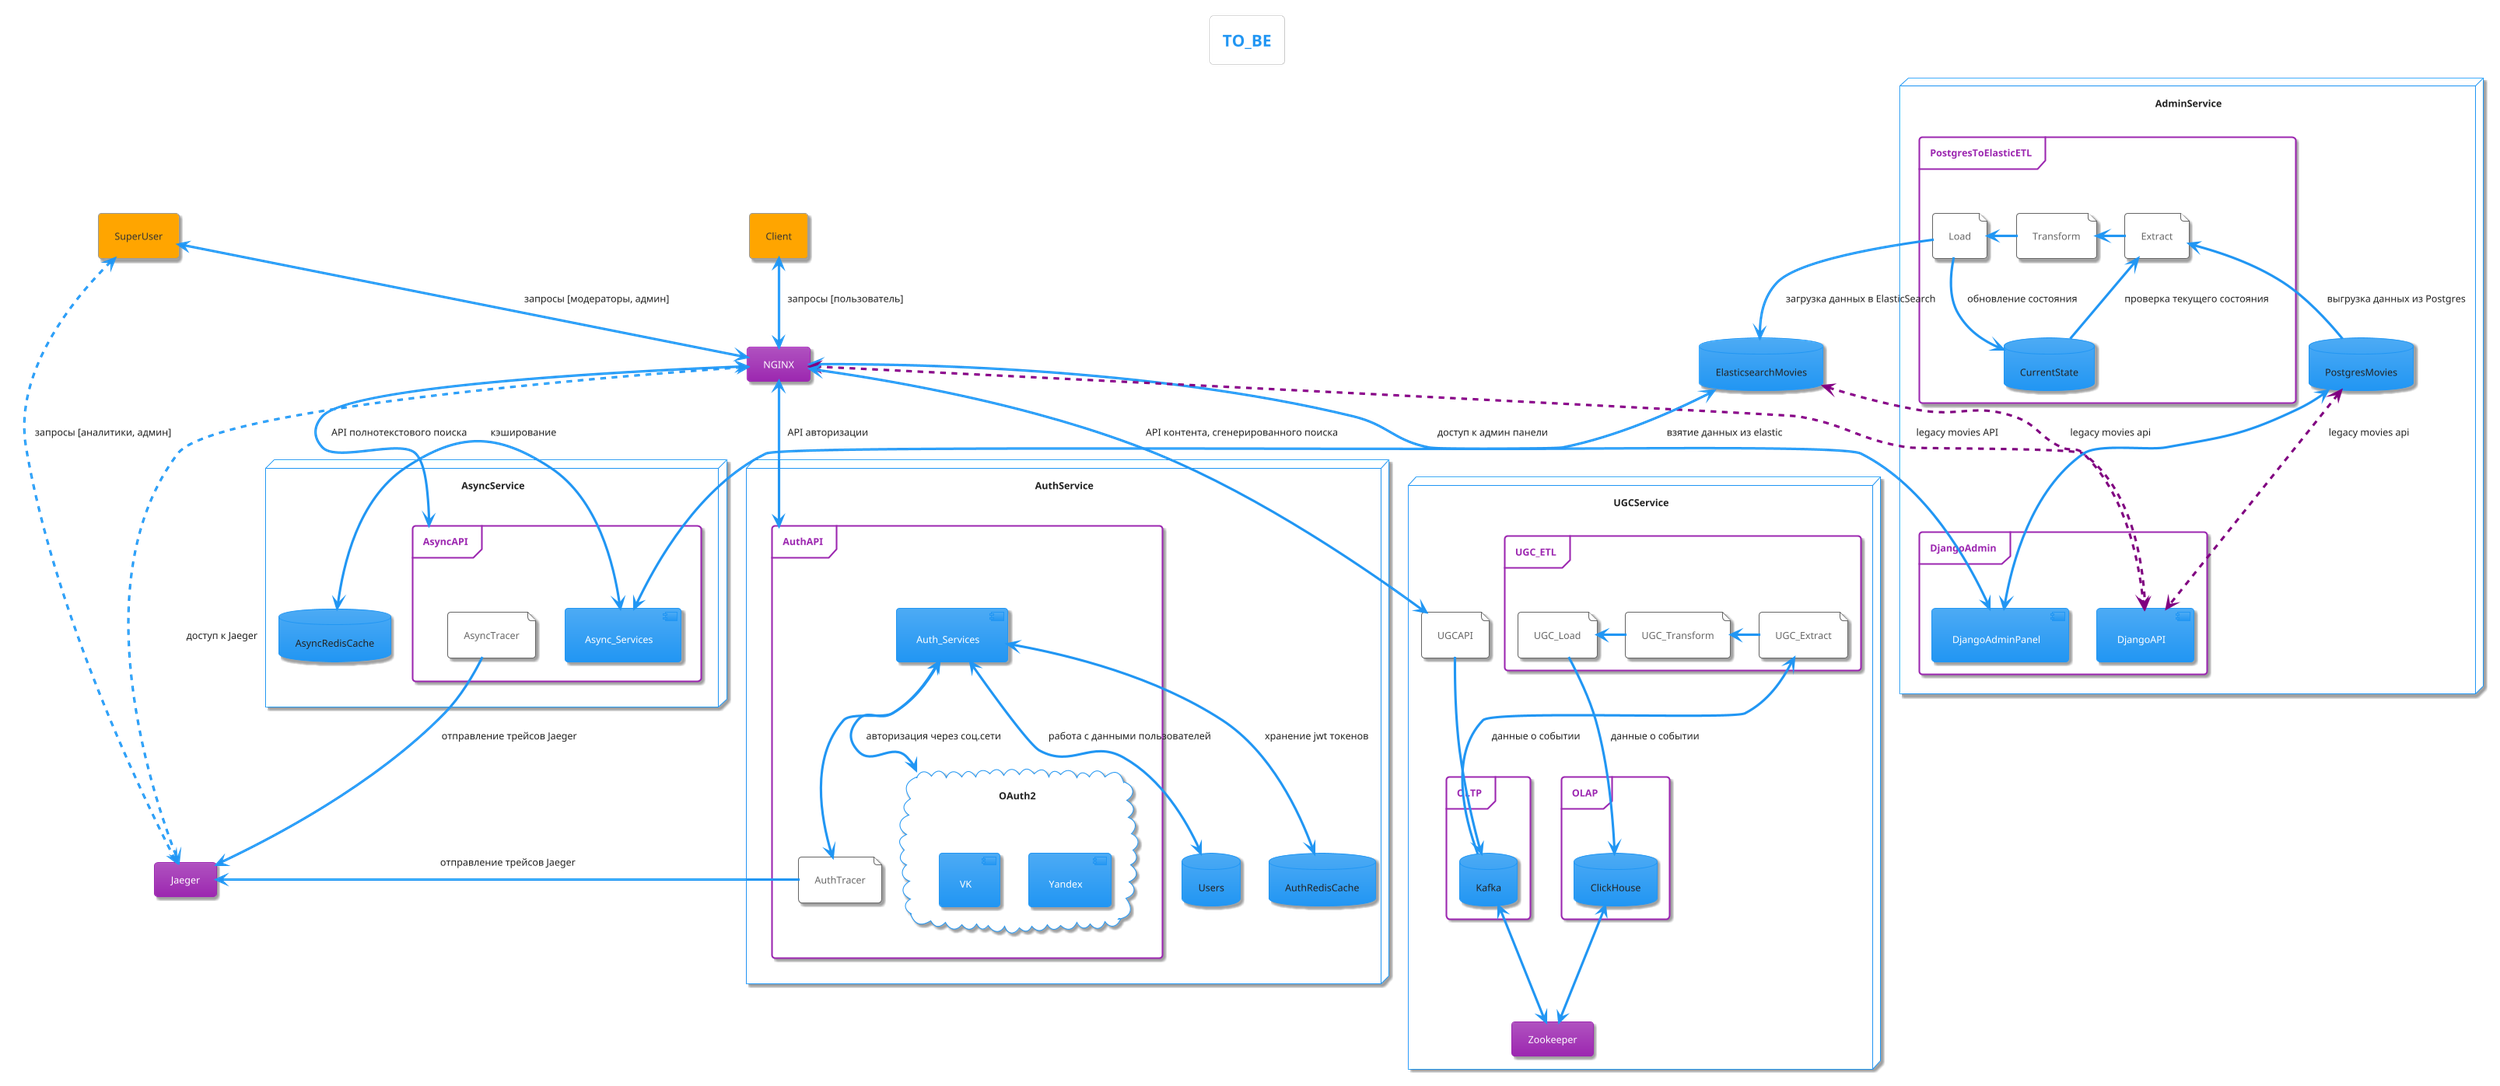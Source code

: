 @startuml to_be
!theme materia
skinparam componentStyle uml2

title TO_BE

agent Client
agent SuperUser
card NGINX
card Jaeger
database ElasticsearchMovies


node AdminService {
    frame DjangoAdmin {
        component DjangoAPI
        component DjangoAdminPanel
    }

    database PostgresMovies

    frame PostgresToElasticETL {
        database CurrentState
        file Extract
        file Transform
        file Load

        CurrentState -up-> Extract: проверка текущего состояния
        Load -> CurrentState: обновление состояния
        
        Extract -left-> Transform
        Transform -left-> Load
    }
}


node AsyncService {
    database AsyncRedisCache
    frame AsyncAPI {
        component Async_Services
        file AsyncTracer
    }

    Async_Services <-> AsyncRedisCache: кэширование
    AsyncTracer -> Jaeger: отправление трейсов Jaeger
}


node AuthService {
    database Users
    database AuthRedisCache
    frame AuthAPI {
        component Auth_Services
        file AuthTracer
        cloud OAuth2 {
            component Yandex
            component VK
        }
    }
    
    Auth_Services <--> Users: работа с данными пользователей
    Auth_Services <--> AuthTracer
    Auth_Services <--> OAuth2: авторизация через соц.сети
    Auth_Services <--> AuthRedisCache: хранение jwt токенов
    
    AuthTracer -> Jaeger: отправление трейсов Jaeger
}

node UGCService {
    card Zookeeper
    file UGCAPI

    frame OLTP {
        database Kafka
    }
    
    UGCAPI --> Kafka

    frame UGC_ETL{
        file UGC_Extract
        file UGC_Transform
        file UGC_Load
    }

    frame OLAP {
        database ClickHouse
    }

    Zookeeper <-up-> Kafka
    Zookeeper <-up-> ClickHouse

    Kafka -up-> UGC_Extract: данные о событии
    UGC_Extract -left-> UGC_Transform
    UGC_Transform -left-> UGC_Load
    UGC_Load --> ClickHouse: данные о событии

}

NGINX <-up-> Client: запросы [пользователь]
NGINX <-up-> SuperUser: запросы [модераторы, админ]
NGINX <--> DjangoAdminPanel: доступ к админ панели
NGINX <.[#Purple].> DjangoAPI: legacy movies API
NGINX <-> AsyncAPI: API полнотекстового поиска
NGINX <--> AuthAPI: API авторизации
NGINX <..> Jaeger: доступ к Jaeger
NGINX <-down-> UGCAPI: API контента, сгенерированного поиска

PostgresMovies -up-> Extract: выгрузка данных из Postgres
PostgresMovies <.[#Purple].> DjangoAPI: legacy movies api
PostgresMovies <--> DjangoAdminPanel

Load -> ElasticsearchMovies: загрузка данных в ElasticSearch
ElasticsearchMovies <--> Async_Services: взятие данных из elastic
ElasticsearchMovies <.[#Purple].> DjangoAPI: legacy movies api

SuperUser <.> Jaeger: запросы [аналитики, админ]

@enduml